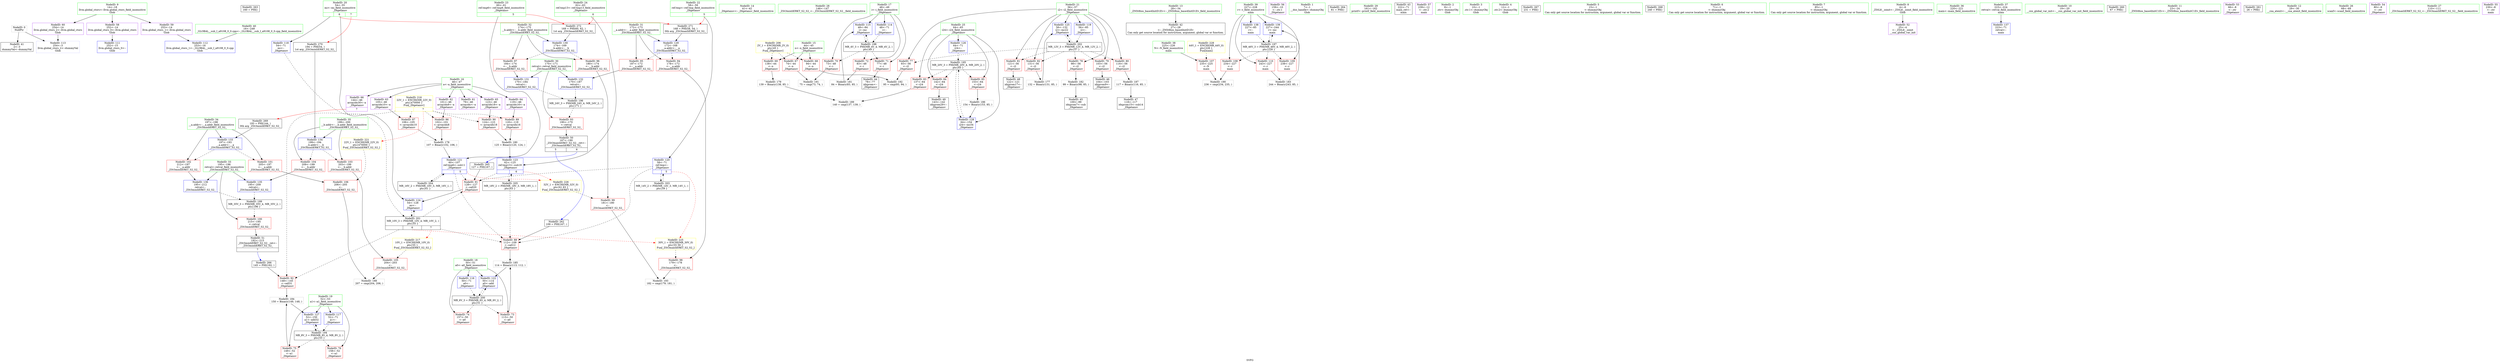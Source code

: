 digraph "SVFG" {
	label="SVFG";

	Node0x563a0b6a2120 [shape=record,color=grey,label="{NodeID: 0\nNullPtr}"];
	Node0x563a0b6a2120 -> Node0x563a0b6bb020[style=solid];
	Node0x563a0b6a2120 -> Node0x563a0b6bc460[style=solid];
	Node0x563a0b6e0ec0 [shape=record,color=black,label="{NodeID: 263\n160 = PHI()\n}"];
	Node0x563a0b6c4850 [shape=record,color=grey,label="{NodeID: 180\n125 = Binary(120, 124, )\n}"];
	Node0x563a0b6c4850 -> Node0x563a0b6c1480[style=solid];
	Node0x563a0b6bb700 [shape=record,color=red,label="{NodeID: 97\n184\<--174\n\<--__b.addr\n_ZSt3maxIiERKT_S2_S2_\n}"];
	Node0x563a0b6bb700 -> Node0x563a0b6c1b00[style=solid];
	Node0x563a0b6b98e0 [shape=record,color=green,label="{NodeID: 14\n41\<--42\n_Z6getansv\<--_Z6getansv_field_insensitive\n}"];
	Node0x563a0b6cd440 [shape=record,color=black,label="{NodeID: 194\nMR_8V_3 = PHI(MR_8V_4, MR_8V_2, )\npts\{53 \}\n}"];
	Node0x563a0b6cd440 -> Node0x563a0b6bdcd0[style=dashed];
	Node0x563a0b6cd440 -> Node0x563a0b6bdda0[style=dashed];
	Node0x563a0b6cd440 -> Node0x563a0b6c17c0[style=dashed];
	Node0x563a0b6bc260 [shape=record,color=blue,label="{NodeID: 111\n252\<--15\nllvm.global_ctors_0\<--\nGlob }"];
	Node0x563a0b6ba4d0 [shape=record,color=green,label="{NodeID: 28\n146\<--147\n_ZSt3minIiERKT_S2_S2_\<--_ZSt3minIiERKT_S2_S2__field_insensitive\n}"];
	Node0x563a0b6c1620 [shape=record,color=blue,label="{NodeID: 125\n56\<--132\ni2\<--inc22\n_Z6getansv\n}"];
	Node0x563a0b6c1620 -> Node0x563a0b6cfc40[style=dashed];
	Node0x563a0b6bb120 [shape=record,color=black,label="{NodeID: 42\n27\<--28\n\<--_ZNSt8ios_base4InitD1Ev\nCan only get source location for instruction, argument, global var or function.}"];
	Node0x563a0b6c2180 [shape=record,color=blue,label="{NodeID: 139\n227\<--244\nr\<--inc\nmain\n}"];
	Node0x563a0b6c2180 -> Node0x563a0b6ce340[style=dashed];
	Node0x563a0b6bccd0 [shape=record,color=purple,label="{NodeID: 56\n159\<--10\n\<--.str.1\n_Z6getansv\n}"];
	Node0x563a0b6bd8c0 [shape=record,color=red,label="{NodeID: 70\n73\<--48\n\<--i\n_Z6getansv\n}"];
	Node0x563a0b6bd8c0 -> Node0x563a0b6c58d0[style=solid];
	Node0x563a0b6be420 [shape=record,color=red,label="{NodeID: 84\n142\<--64\n\<--i24\n_Z6getansv\n}"];
	Node0x563a0b6be420 -> Node0x563a0b6bc720[style=solid];
	Node0x563a0b6b8940 [shape=record,color=green,label="{NodeID: 1\n7\<--1\n__dso_handle\<--dummyObj\nGlob }"];
	Node0x563a0b6e0f90 [shape=record,color=black,label="{NodeID: 264\n81 = PHI()\n}"];
	Node0x563a0b6c49d0 [shape=record,color=grey,label="{NodeID: 181\n84 = Binary(83, 85, )\n}"];
	Node0x563a0b6c49d0 -> Node0x563a0b6c0e00[style=solid];
	Node0x563a0b6bb7d0 [shape=record,color=red,label="{NodeID: 98\n179\<--178\n\<--\n_ZSt3maxIiERKT_S2_S2_\n}"];
	Node0x563a0b6bb7d0 -> Node0x563a0b6bf020[style=solid];
	Node0x563a0b6b99e0 [shape=record,color=green,label="{NodeID: 15\n44\<--45\nn\<--n_field_insensitive\n_Z6getansv\n}"];
	Node0x563a0b6b99e0 -> Node0x563a0b6bd650[style=solid];
	Node0x563a0b6b99e0 -> Node0x563a0b6bd720[style=solid];
	Node0x563a0b6b99e0 -> Node0x563a0b6bd7f0[style=solid];
	Node0x563a0b6cd940 [shape=record,color=black,label="{NodeID: 195\nMR_20V_3 = PHI(MR_20V_4, MR_20V_2, )\npts\{65 \}\n}"];
	Node0x563a0b6cd940 -> Node0x563a0b6be350[style=dashed];
	Node0x563a0b6cd940 -> Node0x563a0b6be420[style=dashed];
	Node0x563a0b6cd940 -> Node0x563a0b6be4f0[style=dashed];
	Node0x563a0b6cd940 -> Node0x563a0b6c1890[style=dashed];
	Node0x563a0b6bc360 [shape=record,color=blue,label="{NodeID: 112\n253\<--16\nllvm.global_ctors_1\<--_GLOBAL__sub_I_a9108_0_0.cpp\nGlob }"];
	Node0x563a0b6ba5d0 [shape=record,color=green,label="{NodeID: 29\n161\<--162\nprintf\<--printf_field_insensitive\n}"];
	Node0x563a0b6c16f0 [shape=record,color=blue,label="{NodeID: 126\n64\<--71\ni24\<--\n_Z6getansv\n}"];
	Node0x563a0b6c16f0 -> Node0x563a0b6cd940[style=dashed];
	Node0x563a0b6bb220 [shape=record,color=black,label="{NodeID: 43\n222\<--71\nmain_ret\<--\nmain\n}"];
	Node0x563a0b6bcda0 [shape=record,color=purple,label="{NodeID: 57\n239\<--12\n\<--.str.2\nmain\n}"];
	Node0x563a0b6bd990 [shape=record,color=red,label="{NodeID: 71\n77\<--48\n\<--i\n_Z6getansv\n}"];
	Node0x563a0b6bd990 -> Node0x563a0b6bb2f0[style=solid];
	Node0x563a0b6be4f0 [shape=record,color=red,label="{NodeID: 85\n153\<--64\n\<--i24\n_Z6getansv\n}"];
	Node0x563a0b6be4f0 -> Node0x563a0b6c5150[style=solid];
	Node0x563a0b6b89d0 [shape=record,color=green,label="{NodeID: 2\n8\<--1\n.str\<--dummyObj\nGlob }"];
	Node0x563a0b6e1060 [shape=record,color=black,label="{NodeID: 265\n127 = PHI(167, )\n}"];
	Node0x563a0b6e1060 -> Node0x563a0b6be9d0[style=solid];
	Node0x563a0b6c4b50 [shape=record,color=grey,label="{NodeID: 182\n99 = Binary(98, 85, )\n}"];
	Node0x563a0b6c4b50 -> Node0x563a0b6bb3c0[style=solid];
	Node0x563a0b6bb8a0 [shape=record,color=red,label="{NodeID: 99\n181\<--180\n\<--\n_ZSt3maxIiERKT_S2_S2_\n}"];
	Node0x563a0b6bb8a0 -> Node0x563a0b6bf020[style=solid];
	Node0x563a0b6b9ab0 [shape=record,color=green,label="{NodeID: 16\n46\<--47\na\<--a_field_insensitive\n_Z6getansv\n}"];
	Node0x563a0b6b9ab0 -> Node0x563a0b6bd170[style=solid];
	Node0x563a0b6b9ab0 -> Node0x563a0b6bd240[style=solid];
	Node0x563a0b6b9ab0 -> Node0x563a0b6bd310[style=solid];
	Node0x563a0b6b9ab0 -> Node0x563a0b6bd3e0[style=solid];
	Node0x563a0b6b9ab0 -> Node0x563a0b6bd4b0[style=solid];
	Node0x563a0b6b9ab0 -> Node0x563a0b6bd580[style=solid];
	Node0x563a0b6cde40 [shape=record,color=black,label="{NodeID: 196\nMR_24V_3 = PHI(MR_24V_4, MR_24V_2, )\npts\{171 \}\n}"];
	Node0x563a0b6cde40 -> Node0x563a0b6beb70[style=dashed];
	Node0x563a0b6bc460 [shape=record,color=blue, style = dotted,label="{NodeID: 113\n254\<--3\nllvm.global_ctors_2\<--dummyVal\nGlob }"];
	Node0x563a0b6ba6d0 [shape=record,color=green,label="{NodeID: 30\n170\<--171\nretval\<--retval_field_insensitive\n_ZSt3maxIiERKT_S2_S2_\n}"];
	Node0x563a0b6ba6d0 -> Node0x563a0b6beb70[style=solid];
	Node0x563a0b6ba6d0 -> Node0x563a0b6c1b00[style=solid];
	Node0x563a0b6ba6d0 -> Node0x563a0b6c1bd0[style=solid];
	Node0x563a0b6c17c0 [shape=record,color=blue,label="{NodeID: 127\n52\<--150\na1\<--add32\n_Z6getansv\n}"];
	Node0x563a0b6c17c0 -> Node0x563a0b6cd440[style=dashed];
	Node0x563a0b6bb2f0 [shape=record,color=black,label="{NodeID: 44\n78\<--77\nidxprom\<--\n_Z6getansv\n}"];
	Node0x563a0b6bce70 [shape=record,color=purple,label="{NodeID: 58\n252\<--14\nllvm.global_ctors_0\<--llvm.global_ctors\nGlob }"];
	Node0x563a0b6bce70 -> Node0x563a0b6bc260[style=solid];
	Node0x563a0b6bda60 [shape=record,color=red,label="{NodeID: 72\n83\<--48\n\<--i\n_Z6getansv\n}"];
	Node0x563a0b6bda60 -> Node0x563a0b6c49d0[style=solid];
	Node0x563a0b6be5c0 [shape=record,color=red,label="{NodeID: 86\n102\<--101\n\<--arrayidx8\n_Z6getansv\n}"];
	Node0x563a0b6be5c0 -> Node0x563a0b6c4550[style=solid];
	Node0x563a0b6b8a60 [shape=record,color=green,label="{NodeID: 3\n10\<--1\n.str.1\<--dummyObj\nGlob }"];
	Node0x563a0b6e11c0 [shape=record,color=black,label="{NodeID: 266\n145 = PHI(192, )\n}"];
	Node0x563a0b6e11c0 -> Node0x563a0b6beaa0[style=solid];
	Node0x563a0b6c4cd0 [shape=record,color=grey,label="{NodeID: 183\n244 = Binary(243, 85, )\n}"];
	Node0x563a0b6c4cd0 -> Node0x563a0b6c2180[style=solid];
	Node0x563a0b6bb970 [shape=record,color=red,label="{NodeID: 100\n215\<--195\n\<--retval\n_ZSt3minIiERKT_S2_S2_\n}"];
	Node0x563a0b6bb970 -> Node0x563a0b6bc8c0[style=solid];
	Node0x563a0b6b9b80 [shape=record,color=green,label="{NodeID: 17\n48\<--49\ni\<--i_field_insensitive\n_Z6getansv\n}"];
	Node0x563a0b6b9b80 -> Node0x563a0b6bd8c0[style=solid];
	Node0x563a0b6b9b80 -> Node0x563a0b6bd990[style=solid];
	Node0x563a0b6b9b80 -> Node0x563a0b6bda60[style=solid];
	Node0x563a0b6b9b80 -> Node0x563a0b6bc560[style=solid];
	Node0x563a0b6b9b80 -> Node0x563a0b6c0e00[style=solid];
	Node0x563a0b6ce340 [shape=record,color=black,label="{NodeID: 197\nMR_46V_3 = PHI(MR_46V_4, MR_46V_2, )\npts\{228 \}\n}"];
	Node0x563a0b6ce340 -> Node0x563a0b6bbff0[style=dashed];
	Node0x563a0b6ce340 -> Node0x563a0b6bc0c0[style=dashed];
	Node0x563a0b6ce340 -> Node0x563a0b6bc190[style=dashed];
	Node0x563a0b6ce340 -> Node0x563a0b6c2180[style=dashed];
	Node0x563a0b6bc560 [shape=record,color=blue,label="{NodeID: 114\n48\<--71\ni\<--\n_Z6getansv\n}"];
	Node0x563a0b6bc560 -> Node0x563a0b6ce840[style=dashed];
	Node0x563a0b6ba7a0 [shape=record,color=green,label="{NodeID: 31\n172\<--173\n__a.addr\<--__a.addr_field_insensitive\n_ZSt3maxIiERKT_S2_S2_\n}"];
	Node0x563a0b6ba7a0 -> Node0x563a0b6bec40[style=solid];
	Node0x563a0b6ba7a0 -> Node0x563a0b6bed10[style=solid];
	Node0x563a0b6ba7a0 -> Node0x563a0b6c1960[style=solid];
	Node0x563a0b6c1890 [shape=record,color=blue,label="{NodeID: 128\n64\<--154\ni24\<--inc34\n_Z6getansv\n}"];
	Node0x563a0b6c1890 -> Node0x563a0b6cd940[style=dashed];
	Node0x563a0b6bb3c0 [shape=record,color=black,label="{NodeID: 45\n100\<--99\nidxprom7\<--sub\n_Z6getansv\n}"];
	Node0x563a0b6d3390 [shape=record,color=yellow,style=double,label="{NodeID: 225\n30V_1 = ENCHI(MR_30V_0)\npts\{55 59 \}\nFun[_ZSt3maxIiERKT_S2_S2_]}"];
	Node0x563a0b6d3390 -> Node0x563a0b6bb7d0[style=dashed];
	Node0x563a0b6bcf70 [shape=record,color=purple,label="{NodeID: 59\n253\<--14\nllvm.global_ctors_1\<--llvm.global_ctors\nGlob }"];
	Node0x563a0b6bcf70 -> Node0x563a0b6bc360[style=solid];
	Node0x563a0b6bdb30 [shape=record,color=red,label="{NodeID: 73\n113\<--50\n\<--a0\n_Z6getansv\n}"];
	Node0x563a0b6bdb30 -> Node0x563a0b6c4fd0[style=solid];
	Node0x563a0b6be690 [shape=record,color=red,label="{NodeID: 87\n106\<--105\n\<--arrayidx10\n_Z6getansv\n}"];
	Node0x563a0b6be690 -> Node0x563a0b6c4550[style=solid];
	Node0x563a0b6b8af0 [shape=record,color=green,label="{NodeID: 4\n12\<--1\n.str.2\<--dummyObj\nGlob }"];
	Node0x563a0b6e1300 [shape=record,color=black,label="{NodeID: 267\n231 = PHI()\n}"];
	Node0x563a0b6c4e50 [shape=record,color=grey,label="{NodeID: 184\n150 = Binary(149, 148, )\n}"];
	Node0x563a0b6c4e50 -> Node0x563a0b6c17c0[style=solid];
	Node0x563a0b6bba40 [shape=record,color=red,label="{NodeID: 101\n205\<--197\n\<--__a.addr\n_ZSt3minIiERKT_S2_S2_\n}"];
	Node0x563a0b6bba40 -> Node0x563a0b6bbe50[style=solid];
	Node0x563a0b6b9c50 [shape=record,color=green,label="{NodeID: 18\n50\<--51\na0\<--a0_field_insensitive\n_Z6getansv\n}"];
	Node0x563a0b6b9c50 -> Node0x563a0b6bdb30[style=solid];
	Node0x563a0b6b9c50 -> Node0x563a0b6bdc00[style=solid];
	Node0x563a0b6b9c50 -> Node0x563a0b6c0ed0[style=solid];
	Node0x563a0b6b9c50 -> Node0x563a0b6c13b0[style=solid];
	Node0x563a0b6ce840 [shape=record,color=black,label="{NodeID: 198\nMR_4V_3 = PHI(MR_4V_4, MR_4V_2, )\npts\{49 \}\n}"];
	Node0x563a0b6ce840 -> Node0x563a0b6bd8c0[style=dashed];
	Node0x563a0b6ce840 -> Node0x563a0b6bd990[style=dashed];
	Node0x563a0b6ce840 -> Node0x563a0b6bda60[style=dashed];
	Node0x563a0b6ce840 -> Node0x563a0b6c0e00[style=dashed];
	Node0x563a0b6c0e00 [shape=record,color=blue,label="{NodeID: 115\n48\<--84\ni\<--inc\n_Z6getansv\n}"];
	Node0x563a0b6c0e00 -> Node0x563a0b6ce840[style=dashed];
	Node0x563a0b6ba870 [shape=record,color=green,label="{NodeID: 32\n174\<--175\n__b.addr\<--__b.addr_field_insensitive\n_ZSt3maxIiERKT_S2_S2_\n}"];
	Node0x563a0b6ba870 -> Node0x563a0b6bb630[style=solid];
	Node0x563a0b6ba870 -> Node0x563a0b6bb700[style=solid];
	Node0x563a0b6ba870 -> Node0x563a0b6c1a30[style=solid];
	Node0x563a0b6c1960 [shape=record,color=blue,label="{NodeID: 129\n172\<--168\n__a.addr\<--__a\n_ZSt3maxIiERKT_S2_S2_\n}"];
	Node0x563a0b6c1960 -> Node0x563a0b6bec40[style=dashed];
	Node0x563a0b6c1960 -> Node0x563a0b6bed10[style=dashed];
	Node0x563a0b6bb490 [shape=record,color=black,label="{NodeID: 46\n104\<--103\nidxprom9\<--\n_Z6getansv\n}"];
	Node0x563a0b6d3470 [shape=record,color=yellow,style=double,label="{NodeID: 226\n32V_1 = ENCHI(MR_32V_0)\npts\{61 63 \}\nFun[_ZSt3maxIiERKT_S2_S2_]}"];
	Node0x563a0b6d3470 -> Node0x563a0b6bb8a0[style=dashed];
	Node0x563a0b6bd070 [shape=record,color=purple,label="{NodeID: 60\n254\<--14\nllvm.global_ctors_2\<--llvm.global_ctors\nGlob }"];
	Node0x563a0b6bd070 -> Node0x563a0b6bc460[style=solid];
	Node0x563a0b6bdc00 [shape=record,color=red,label="{NodeID: 74\n157\<--50\n\<--a0\n_Z6getansv\n}"];
	Node0x563a0b6be760 [shape=record,color=red,label="{NodeID: 88\n112\<--109\n\<--call12\n_Z6getansv\n}"];
	Node0x563a0b6be760 -> Node0x563a0b6c4fd0[style=solid];
	Node0x563a0b6b9330 [shape=record,color=green,label="{NodeID: 5\n15\<--1\n\<--dummyObj\nCan only get source location for instruction, argument, global var or function.}"];
	Node0x563a0b6e13d0 [shape=record,color=black,label="{NodeID: 268\n240 = PHI()\n}"];
	Node0x563a0b6c4fd0 [shape=record,color=grey,label="{NodeID: 185\n114 = Binary(113, 112, )\n}"];
	Node0x563a0b6c4fd0 -> Node0x563a0b6c13b0[style=solid];
	Node0x563a0b6bbb10 [shape=record,color=red,label="{NodeID: 102\n212\<--197\n\<--__a.addr\n_ZSt3minIiERKT_S2_S2_\n}"];
	Node0x563a0b6bbb10 -> Node0x563a0b6c1f10[style=solid];
	Node0x563a0b6b9d20 [shape=record,color=green,label="{NodeID: 19\n52\<--53\na1\<--a1_field_insensitive\n_Z6getansv\n}"];
	Node0x563a0b6b9d20 -> Node0x563a0b6bdcd0[style=solid];
	Node0x563a0b6b9d20 -> Node0x563a0b6bdda0[style=solid];
	Node0x563a0b6b9d20 -> Node0x563a0b6c0fa0[style=solid];
	Node0x563a0b6b9d20 -> Node0x563a0b6c17c0[style=solid];
	Node0x563a0b6ced40 [shape=record,color=black,label="{NodeID: 199\nMR_35V_3 = PHI(MR_35V_4, MR_35V_2, )\npts\{196 \}\n}"];
	Node0x563a0b6ced40 -> Node0x563a0b6bb970[style=dashed];
	Node0x563a0b6c0ed0 [shape=record,color=blue,label="{NodeID: 116\n50\<--71\na0\<--\n_Z6getansv\n}"];
	Node0x563a0b6c0ed0 -> Node0x563a0b6cf240[style=dashed];
	Node0x563a0b6ba940 [shape=record,color=green,label="{NodeID: 33\n195\<--196\nretval\<--retval_field_insensitive\n_ZSt3minIiERKT_S2_S2_\n}"];
	Node0x563a0b6ba940 -> Node0x563a0b6bb970[style=solid];
	Node0x563a0b6ba940 -> Node0x563a0b6c1e40[style=solid];
	Node0x563a0b6ba940 -> Node0x563a0b6c1f10[style=solid];
	Node0x563a0b6c1a30 [shape=record,color=blue,label="{NodeID: 130\n174\<--169\n__b.addr\<--__b\n_ZSt3maxIiERKT_S2_S2_\n}"];
	Node0x563a0b6c1a30 -> Node0x563a0b6bb630[style=dashed];
	Node0x563a0b6c1a30 -> Node0x563a0b6bb700[style=dashed];
	Node0x563a0b6bb560 [shape=record,color=black,label="{NodeID: 47\n118\<--117\nidxprom15\<--sub14\n_Z6getansv\n}"];
	Node0x563a0b6bd170 [shape=record,color=purple,label="{NodeID: 61\n79\<--46\narrayidx\<--a\n_Z6getansv\n}"];
	Node0x563a0b6bdcd0 [shape=record,color=red,label="{NodeID: 75\n149\<--52\n\<--a1\n_Z6getansv\n}"];
	Node0x563a0b6bdcd0 -> Node0x563a0b6c4e50[style=solid];
	Node0x563a0b6be830 [shape=record,color=red,label="{NodeID: 89\n120\<--119\n\<--arrayidx16\n_Z6getansv\n}"];
	Node0x563a0b6be830 -> Node0x563a0b6c4850[style=solid];
	Node0x563a0b6b93c0 [shape=record,color=green,label="{NodeID: 6\n71\<--1\n\<--dummyObj\nCan only get source location for instruction, argument, global var or function.}"];
	Node0x563a0b6e14a0 [shape=record,color=black,label="{NodeID: 269\n193 = PHI(144, )\n0th arg _ZSt3minIiERKT_S2_S2_ }"];
	Node0x563a0b6e14a0 -> Node0x563a0b6c1ca0[style=solid];
	Node0x563a0b6c5150 [shape=record,color=grey,label="{NodeID: 186\n154 = Binary(153, 85, )\n}"];
	Node0x563a0b6c5150 -> Node0x563a0b6c1890[style=solid];
	Node0x563a0b6bbbe0 [shape=record,color=red,label="{NodeID: 103\n203\<--199\n\<--__b.addr\n_ZSt3minIiERKT_S2_S2_\n}"];
	Node0x563a0b6bbbe0 -> Node0x563a0b6bbd80[style=solid];
	Node0x563a0b6b9df0 [shape=record,color=green,label="{NodeID: 20\n54\<--55\nmi\<--mi_field_insensitive\n_Z6getansv\n|{|<s2>6|<s3>7}}"];
	Node0x563a0b6b9df0 -> Node0x563a0b6c1070[style=solid];
	Node0x563a0b6b9df0 -> Node0x563a0b6c1550[style=solid];
	Node0x563a0b6b9df0:s2 -> Node0x563a0b6e1780[style=solid,color=red];
	Node0x563a0b6b9df0:s3 -> Node0x563a0b6e1640[style=solid,color=red];
	Node0x563a0b6cf240 [shape=record,color=black,label="{NodeID: 200\nMR_6V_3 = PHI(MR_6V_4, MR_6V_2, )\npts\{51 \}\n}"];
	Node0x563a0b6cf240 -> Node0x563a0b6bdb30[style=dashed];
	Node0x563a0b6cf240 -> Node0x563a0b6bdc00[style=dashed];
	Node0x563a0b6cf240 -> Node0x563a0b6c13b0[style=dashed];
	Node0x563a0b6c0fa0 [shape=record,color=blue,label="{NodeID: 117\n52\<--71\na1\<--\n_Z6getansv\n}"];
	Node0x563a0b6c0fa0 -> Node0x563a0b6cd440[style=dashed];
	Node0x563a0b6baa10 [shape=record,color=green,label="{NodeID: 34\n197\<--198\n__a.addr\<--__a.addr_field_insensitive\n_ZSt3minIiERKT_S2_S2_\n}"];
	Node0x563a0b6baa10 -> Node0x563a0b6bba40[style=solid];
	Node0x563a0b6baa10 -> Node0x563a0b6bbb10[style=solid];
	Node0x563a0b6baa10 -> Node0x563a0b6c1ca0[style=solid];
	Node0x563a0b6c1b00 [shape=record,color=blue,label="{NodeID: 131\n170\<--184\nretval\<--\n_ZSt3maxIiERKT_S2_S2_\n}"];
	Node0x563a0b6c1b00 -> Node0x563a0b6cde40[style=dashed];
	Node0x563a0b6bc650 [shape=record,color=black,label="{NodeID: 48\n122\<--121\nidxprom17\<--\n_Z6getansv\n}"];
	Node0x563a0b6d3660 [shape=record,color=yellow,style=double,label="{NodeID: 228\n44V_1 = ENCHI(MR_44V_0)\npts\{226 \}\nFun[main]}"];
	Node0x563a0b6d3660 -> Node0x563a0b6bbf20[style=dashed];
	Node0x563a0b6bd240 [shape=record,color=purple,label="{NodeID: 62\n101\<--46\narrayidx8\<--a\n_Z6getansv\n}"];
	Node0x563a0b6bd240 -> Node0x563a0b6be5c0[style=solid];
	Node0x563a0b6bdda0 [shape=record,color=red,label="{NodeID: 76\n158\<--52\n\<--a1\n_Z6getansv\n}"];
	Node0x563a0b6be900 [shape=record,color=red,label="{NodeID: 90\n124\<--123\n\<--arrayidx18\n_Z6getansv\n}"];
	Node0x563a0b6be900 -> Node0x563a0b6c4850[style=solid];
	Node0x563a0b6b9450 [shape=record,color=green,label="{NodeID: 7\n85\<--1\n\<--dummyObj\nCan only get source location for instruction, argument, global var or function.}"];
	Node0x563a0b6e1640 [shape=record,color=black,label="{NodeID: 270\n194 = PHI(54, )\n1st arg _ZSt3minIiERKT_S2_S2_ }"];
	Node0x563a0b6e1640 -> Node0x563a0b6c1d70[style=solid];
	Node0x563a0b6c52d0 [shape=record,color=grey,label="{NodeID: 187\n117 = Binary(116, 85, )\n}"];
	Node0x563a0b6c52d0 -> Node0x563a0b6bb560[style=solid];
	Node0x563a0b6bbcb0 [shape=record,color=red,label="{NodeID: 104\n209\<--199\n\<--__b.addr\n_ZSt3minIiERKT_S2_S2_\n}"];
	Node0x563a0b6bbcb0 -> Node0x563a0b6c1e40[style=solid];
	Node0x563a0b6b9ec0 [shape=record,color=green,label="{NodeID: 21\n56\<--57\ni2\<--i2_field_insensitive\n_Z6getansv\n}"];
	Node0x563a0b6b9ec0 -> Node0x563a0b6bde70[style=solid];
	Node0x563a0b6b9ec0 -> Node0x563a0b6bdf40[style=solid];
	Node0x563a0b6b9ec0 -> Node0x563a0b6be010[style=solid];
	Node0x563a0b6b9ec0 -> Node0x563a0b6be0e0[style=solid];
	Node0x563a0b6b9ec0 -> Node0x563a0b6be1b0[style=solid];
	Node0x563a0b6b9ec0 -> Node0x563a0b6be280[style=solid];
	Node0x563a0b6b9ec0 -> Node0x563a0b6c1140[style=solid];
	Node0x563a0b6b9ec0 -> Node0x563a0b6c1620[style=solid];
	Node0x563a0b6cf740 [shape=record,color=black,label="{NodeID: 201\nMR_10V_3 = PHI(MR_10V_4, MR_10V_2, )\npts\{55 \}\n|{|<s4>6|<s5>7}}"];
	Node0x563a0b6cf740 -> Node0x563a0b6be760[style=dashed];
	Node0x563a0b6cf740 -> Node0x563a0b6be9d0[style=dashed];
	Node0x563a0b6cf740 -> Node0x563a0b6beaa0[style=dashed];
	Node0x563a0b6cf740 -> Node0x563a0b6c1550[style=dashed];
	Node0x563a0b6cf740:s4 -> Node0x563a0b6d3390[style=dashed,color=red];
	Node0x563a0b6cf740:s5 -> Node0x563a0b6d2c30[style=dashed,color=red];
	Node0x563a0b6c1070 [shape=record,color=blue,label="{NodeID: 118\n54\<--71\nmi\<--\n_Z6getansv\n}"];
	Node0x563a0b6c1070 -> Node0x563a0b6cf740[style=dashed];
	Node0x563a0b6baae0 [shape=record,color=green,label="{NodeID: 35\n199\<--200\n__b.addr\<--__b.addr_field_insensitive\n_ZSt3minIiERKT_S2_S2_\n}"];
	Node0x563a0b6baae0 -> Node0x563a0b6bbbe0[style=solid];
	Node0x563a0b6baae0 -> Node0x563a0b6bbcb0[style=solid];
	Node0x563a0b6baae0 -> Node0x563a0b6c1d70[style=solid];
	Node0x563a0b6c1bd0 [shape=record,color=blue,label="{NodeID: 132\n170\<--187\nretval\<--\n_ZSt3maxIiERKT_S2_S2_\n}"];
	Node0x563a0b6c1bd0 -> Node0x563a0b6cde40[style=dashed];
	Node0x563a0b6bc720 [shape=record,color=black,label="{NodeID: 49\n143\<--142\nidxprom29\<--\n_Z6getansv\n}"];
	Node0x563a0b6bd310 [shape=record,color=purple,label="{NodeID: 63\n105\<--46\narrayidx10\<--a\n_Z6getansv\n}"];
	Node0x563a0b6bd310 -> Node0x563a0b6be690[style=solid];
	Node0x563a0b6bde70 [shape=record,color=red,label="{NodeID: 77\n93\<--56\n\<--i2\n_Z6getansv\n}"];
	Node0x563a0b6bde70 -> Node0x563a0b6beea0[style=solid];
	Node0x563a0b6be9d0 [shape=record,color=red,label="{NodeID: 91\n128\<--127\n\<--call20\n_Z6getansv\n}"];
	Node0x563a0b6be9d0 -> Node0x563a0b6c1550[style=solid];
	Node0x563a0b6b94e0 [shape=record,color=green,label="{NodeID: 8\n4\<--6\n_ZStL8__ioinit\<--_ZStL8__ioinit_field_insensitive\nGlob }"];
	Node0x563a0b6b94e0 -> Node0x563a0b6bc990[style=solid];
	Node0x563a0b6e1780 [shape=record,color=black,label="{NodeID: 271\n168 = PHI(58, 54, )\n0th arg _ZSt3maxIiERKT_S2_S2_ }"];
	Node0x563a0b6e1780 -> Node0x563a0b6c1960[style=solid];
	Node0x563a0b6c5450 [shape=record,color=grey,label="{NodeID: 188\n207 = cmp(204, 206, )\n}"];
	Node0x563a0b6bbd80 [shape=record,color=red,label="{NodeID: 105\n204\<--203\n\<--\n_ZSt3minIiERKT_S2_S2_\n}"];
	Node0x563a0b6bbd80 -> Node0x563a0b6c5450[style=solid];
	Node0x563a0b6b9f90 [shape=record,color=green,label="{NodeID: 22\n58\<--59\nref.tmp\<--ref.tmp_field_insensitive\n_Z6getansv\n|{|<s1>5}}"];
	Node0x563a0b6b9f90 -> Node0x563a0b6c1210[style=solid];
	Node0x563a0b6b9f90:s1 -> Node0x563a0b6e1780[style=solid,color=red];
	Node0x563a0b6cfc40 [shape=record,color=black,label="{NodeID: 202\nMR_12V_3 = PHI(MR_12V_4, MR_12V_2, )\npts\{57 \}\n}"];
	Node0x563a0b6cfc40 -> Node0x563a0b6bde70[style=dashed];
	Node0x563a0b6cfc40 -> Node0x563a0b6bdf40[style=dashed];
	Node0x563a0b6cfc40 -> Node0x563a0b6be010[style=dashed];
	Node0x563a0b6cfc40 -> Node0x563a0b6be0e0[style=dashed];
	Node0x563a0b6cfc40 -> Node0x563a0b6be1b0[style=dashed];
	Node0x563a0b6cfc40 -> Node0x563a0b6be280[style=dashed];
	Node0x563a0b6cfc40 -> Node0x563a0b6c1620[style=dashed];
	Node0x563a0b6c1140 [shape=record,color=blue,label="{NodeID: 119\n56\<--85\ni2\<--\n_Z6getansv\n}"];
	Node0x563a0b6c1140 -> Node0x563a0b6cfc40[style=dashed];
	Node0x563a0b6babb0 [shape=record,color=green,label="{NodeID: 36\n220\<--221\nmain\<--main_field_insensitive\n}"];
	Node0x563a0b6d2b50 [shape=record,color=yellow,style=double,label="{NodeID: 216\n22V_1 = ENCHI(MR_22V_0)\npts\{470000 \}\nFun[_Z6getansv]|{|<s5>7}}"];
	Node0x563a0b6d2b50 -> Node0x563a0b6be5c0[style=dashed];
	Node0x563a0b6d2b50 -> Node0x563a0b6be690[style=dashed];
	Node0x563a0b6d2b50 -> Node0x563a0b6be830[style=dashed];
	Node0x563a0b6d2b50 -> Node0x563a0b6be900[style=dashed];
	Node0x563a0b6d2b50 -> Node0x563a0b6beaa0[style=dashed];
	Node0x563a0b6d2b50:s5 -> Node0x563a0b6d2fe0[style=dashed,color=red];
	Node0x563a0b6c1ca0 [shape=record,color=blue,label="{NodeID: 133\n197\<--193\n__a.addr\<--__a\n_ZSt3minIiERKT_S2_S2_\n}"];
	Node0x563a0b6c1ca0 -> Node0x563a0b6bba40[style=dashed];
	Node0x563a0b6c1ca0 -> Node0x563a0b6bbb10[style=dashed];
	Node0x563a0b6bc7f0 [shape=record,color=black,label="{NodeID: 50\n167\<--190\n_ZSt3maxIiERKT_S2_S2__ret\<--\n_ZSt3maxIiERKT_S2_S2_\n|{<s0>5|<s1>6}}"];
	Node0x563a0b6bc7f0:s0 -> Node0x563a0b6e0cd0[style=solid,color=blue];
	Node0x563a0b6bc7f0:s1 -> Node0x563a0b6e1060[style=solid,color=blue];
	Node0x563a0b6bd3e0 [shape=record,color=purple,label="{NodeID: 64\n119\<--46\narrayidx16\<--a\n_Z6getansv\n}"];
	Node0x563a0b6bd3e0 -> Node0x563a0b6be830[style=solid];
	Node0x563a0b6bdf40 [shape=record,color=red,label="{NodeID: 78\n98\<--56\n\<--i2\n_Z6getansv\n}"];
	Node0x563a0b6bdf40 -> Node0x563a0b6c4b50[style=solid];
	Node0x563a0b6beaa0 [shape=record,color=red,label="{NodeID: 92\n148\<--145\n\<--call31\n_Z6getansv\n}"];
	Node0x563a0b6beaa0 -> Node0x563a0b6c4e50[style=solid];
	Node0x563a0b6b9570 [shape=record,color=green,label="{NodeID: 9\n14\<--18\nllvm.global_ctors\<--llvm.global_ctors_field_insensitive\nGlob }"];
	Node0x563a0b6b9570 -> Node0x563a0b6bce70[style=solid];
	Node0x563a0b6b9570 -> Node0x563a0b6bcf70[style=solid];
	Node0x563a0b6b9570 -> Node0x563a0b6bd070[style=solid];
	Node0x563a0b6e1990 [shape=record,color=black,label="{NodeID: 272\n169 = PHI(60, 62, )\n1st arg _ZSt3maxIiERKT_S2_S2_ }"];
	Node0x563a0b6e1990 -> Node0x563a0b6c1a30[style=solid];
	Node0x563a0b6c55d0 [shape=record,color=grey,label="{NodeID: 189\n140 = cmp(137, 139, )\n}"];
	Node0x563a0b6bbe50 [shape=record,color=red,label="{NodeID: 106\n206\<--205\n\<--\n_ZSt3minIiERKT_S2_S2_\n}"];
	Node0x563a0b6bbe50 -> Node0x563a0b6c5450[style=solid];
	Node0x563a0b6ba060 [shape=record,color=green,label="{NodeID: 23\n60\<--61\nref.tmp6\<--ref.tmp6_field_insensitive\n_Z6getansv\n|{|<s1>5}}"];
	Node0x563a0b6ba060 -> Node0x563a0b6c12e0[style=solid];
	Node0x563a0b6ba060:s1 -> Node0x563a0b6e1990[style=solid,color=red];
	Node0x563a0b6d0140 [shape=record,color=black,label="{NodeID: 203\nMR_14V_2 = PHI(MR_14V_3, MR_14V_1, )\npts\{59 \}\n}"];
	Node0x563a0b6d0140 -> Node0x563a0b6c1210[style=dashed];
	Node0x563a0b6c1210 [shape=record,color=blue,label="{NodeID: 120\n58\<--71\nref.tmp\<--\n_Z6getansv\n|{|<s3>5}}"];
	Node0x563a0b6c1210 -> Node0x563a0b6be760[style=dashed];
	Node0x563a0b6c1210 -> Node0x563a0b6be9d0[style=dashed];
	Node0x563a0b6c1210 -> Node0x563a0b6d0140[style=dashed];
	Node0x563a0b6c1210:s3 -> Node0x563a0b6d3390[style=dashed,color=red];
	Node0x563a0b6bacb0 [shape=record,color=green,label="{NodeID: 37\n223\<--224\nretval\<--retval_field_insensitive\nmain\n}"];
	Node0x563a0b6bacb0 -> Node0x563a0b6c1fe0[style=solid];
	Node0x563a0b6d2c30 [shape=record,color=yellow,style=double,label="{NodeID: 217\n10V_1 = ENCHI(MR_10V_0)\npts\{55 \}\nFun[_ZSt3minIiERKT_S2_S2_]}"];
	Node0x563a0b6d2c30 -> Node0x563a0b6bbd80[style=dashed];
	Node0x563a0b6c1d70 [shape=record,color=blue,label="{NodeID: 134\n199\<--194\n__b.addr\<--__b\n_ZSt3minIiERKT_S2_S2_\n}"];
	Node0x563a0b6c1d70 -> Node0x563a0b6bbbe0[style=dashed];
	Node0x563a0b6c1d70 -> Node0x563a0b6bbcb0[style=dashed];
	Node0x563a0b6bc8c0 [shape=record,color=black,label="{NodeID: 51\n192\<--215\n_ZSt3minIiERKT_S2_S2__ret\<--\n_ZSt3minIiERKT_S2_S2_\n|{<s0>7}}"];
	Node0x563a0b6bc8c0:s0 -> Node0x563a0b6e11c0[style=solid,color=blue];
	Node0x563a0b6bd4b0 [shape=record,color=purple,label="{NodeID: 65\n123\<--46\narrayidx18\<--a\n_Z6getansv\n}"];
	Node0x563a0b6bd4b0 -> Node0x563a0b6be900[style=solid];
	Node0x563a0b6be010 [shape=record,color=red,label="{NodeID: 79\n103\<--56\n\<--i2\n_Z6getansv\n}"];
	Node0x563a0b6be010 -> Node0x563a0b6bb490[style=solid];
	Node0x563a0b6beb70 [shape=record,color=red,label="{NodeID: 93\n190\<--170\n\<--retval\n_ZSt3maxIiERKT_S2_S2_\n}"];
	Node0x563a0b6beb70 -> Node0x563a0b6bc7f0[style=solid];
	Node0x563a0b6b9600 [shape=record,color=green,label="{NodeID: 10\n19\<--20\n__cxx_global_var_init\<--__cxx_global_var_init_field_insensitive\n}"];
	Node0x563a0b6c5750 [shape=record,color=grey,label="{NodeID: 190\n236 = cmp(234, 235, )\n}"];
	Node0x563a0b6bbf20 [shape=record,color=red,label="{NodeID: 107\n235\<--225\n\<--N\nmain\n}"];
	Node0x563a0b6bbf20 -> Node0x563a0b6c5750[style=solid];
	Node0x563a0b6ba130 [shape=record,color=green,label="{NodeID: 24\n62\<--63\nref.tmp13\<--ref.tmp13_field_insensitive\n_Z6getansv\n|{|<s1>6}}"];
	Node0x563a0b6ba130 -> Node0x563a0b6c1480[style=solid];
	Node0x563a0b6ba130:s1 -> Node0x563a0b6e1990[style=solid,color=red];
	Node0x563a0b6d0640 [shape=record,color=black,label="{NodeID: 204\nMR_16V_2 = PHI(MR_16V_3, MR_16V_1, )\npts\{61 \}\n}"];
	Node0x563a0b6d0640 -> Node0x563a0b6c12e0[style=dashed];
	Node0x563a0b6c12e0 [shape=record,color=blue,label="{NodeID: 121\n60\<--107\nref.tmp6\<--sub11\n_Z6getansv\n|{|<s3>5}}"];
	Node0x563a0b6c12e0 -> Node0x563a0b6be760[style=dashed];
	Node0x563a0b6c12e0 -> Node0x563a0b6be9d0[style=dashed];
	Node0x563a0b6c12e0 -> Node0x563a0b6d0640[style=dashed];
	Node0x563a0b6c12e0:s3 -> Node0x563a0b6d3470[style=dashed,color=red];
	Node0x563a0b6bad80 [shape=record,color=green,label="{NodeID: 38\n225\<--226\nN\<--N_field_insensitive\nmain\n}"];
	Node0x563a0b6bad80 -> Node0x563a0b6bbf20[style=solid];
	Node0x563a0b6c1e40 [shape=record,color=blue,label="{NodeID: 135\n195\<--209\nretval\<--\n_ZSt3minIiERKT_S2_S2_\n}"];
	Node0x563a0b6c1e40 -> Node0x563a0b6ced40[style=dashed];
	Node0x563a0b6bc990 [shape=record,color=purple,label="{NodeID: 52\n25\<--4\n\<--_ZStL8__ioinit\n__cxx_global_var_init\n}"];
	Node0x563a0b6bd580 [shape=record,color=purple,label="{NodeID: 66\n144\<--46\narrayidx30\<--a\n_Z6getansv\n|{<s0>7}}"];
	Node0x563a0b6bd580:s0 -> Node0x563a0b6e14a0[style=solid,color=red];
	Node0x563a0b6be0e0 [shape=record,color=red,label="{NodeID: 80\n116\<--56\n\<--i2\n_Z6getansv\n}"];
	Node0x563a0b6be0e0 -> Node0x563a0b6c52d0[style=solid];
	Node0x563a0b487870 [shape=record,color=black,label="{NodeID: 260\n67 = PHI()\n}"];
	Node0x563a0b6c43d0 [shape=record,color=grey,label="{NodeID: 177\n132 = Binary(131, 85, )\n}"];
	Node0x563a0b6c43d0 -> Node0x563a0b6c1620[style=solid];
	Node0x563a0b6bec40 [shape=record,color=red,label="{NodeID: 94\n178\<--172\n\<--__a.addr\n_ZSt3maxIiERKT_S2_S2_\n}"];
	Node0x563a0b6bec40 -> Node0x563a0b6bb7d0[style=solid];
	Node0x563a0b6b9690 [shape=record,color=green,label="{NodeID: 11\n23\<--24\n_ZNSt8ios_base4InitC1Ev\<--_ZNSt8ios_base4InitC1Ev_field_insensitive\n}"];
	Node0x563a0b6c58d0 [shape=record,color=grey,label="{NodeID: 191\n75 = cmp(73, 74, )\n}"];
	Node0x563a0b6bbff0 [shape=record,color=red,label="{NodeID: 108\n234\<--227\n\<--r\nmain\n}"];
	Node0x563a0b6bbff0 -> Node0x563a0b6c5750[style=solid];
	Node0x563a0b6ba200 [shape=record,color=green,label="{NodeID: 25\n64\<--65\ni24\<--i24_field_insensitive\n_Z6getansv\n}"];
	Node0x563a0b6ba200 -> Node0x563a0b6be350[style=solid];
	Node0x563a0b6ba200 -> Node0x563a0b6be420[style=solid];
	Node0x563a0b6ba200 -> Node0x563a0b6be4f0[style=solid];
	Node0x563a0b6ba200 -> Node0x563a0b6c16f0[style=solid];
	Node0x563a0b6ba200 -> Node0x563a0b6c1890[style=solid];
	Node0x563a0b6d0b40 [shape=record,color=black,label="{NodeID: 205\nMR_18V_2 = PHI(MR_18V_3, MR_18V_1, )\npts\{63 \}\n}"];
	Node0x563a0b6d0b40 -> Node0x563a0b6be760[style=dashed];
	Node0x563a0b6d0b40 -> Node0x563a0b6c1480[style=dashed];
	Node0x563a0b6c13b0 [shape=record,color=blue,label="{NodeID: 122\n50\<--114\na0\<--add\n_Z6getansv\n}"];
	Node0x563a0b6c13b0 -> Node0x563a0b6cf240[style=dashed];
	Node0x563a0b6bae50 [shape=record,color=green,label="{NodeID: 39\n227\<--228\nr\<--r_field_insensitive\nmain\n}"];
	Node0x563a0b6bae50 -> Node0x563a0b6bbff0[style=solid];
	Node0x563a0b6bae50 -> Node0x563a0b6bc0c0[style=solid];
	Node0x563a0b6bae50 -> Node0x563a0b6bc190[style=solid];
	Node0x563a0b6bae50 -> Node0x563a0b6c20b0[style=solid];
	Node0x563a0b6bae50 -> Node0x563a0b6c2180[style=solid];
	Node0x563a0b6c1f10 [shape=record,color=blue,label="{NodeID: 136\n195\<--212\nretval\<--\n_ZSt3minIiERKT_S2_S2_\n}"];
	Node0x563a0b6c1f10 -> Node0x563a0b6ced40[style=dashed];
	Node0x563a0b6bca60 [shape=record,color=purple,label="{NodeID: 53\n66\<--8\n\<--.str\n_Z6getansv\n}"];
	Node0x563a0b6bd650 [shape=record,color=red,label="{NodeID: 67\n74\<--44\n\<--n\n_Z6getansv\n}"];
	Node0x563a0b6bd650 -> Node0x563a0b6c58d0[style=solid];
	Node0x563a0b6be1b0 [shape=record,color=red,label="{NodeID: 81\n121\<--56\n\<--i2\n_Z6getansv\n}"];
	Node0x563a0b6be1b0 -> Node0x563a0b6bc650[style=solid];
	Node0x563a0b6e0bd0 [shape=record,color=black,label="{NodeID: 261\n26 = PHI()\n}"];
	Node0x563a0b6c4550 [shape=record,color=grey,label="{NodeID: 178\n107 = Binary(102, 106, )\n}"];
	Node0x563a0b6c4550 -> Node0x563a0b6c12e0[style=solid];
	Node0x563a0b6bed10 [shape=record,color=red,label="{NodeID: 95\n187\<--172\n\<--__a.addr\n_ZSt3maxIiERKT_S2_S2_\n}"];
	Node0x563a0b6bed10 -> Node0x563a0b6c1bd0[style=solid];
	Node0x563a0b6b9720 [shape=record,color=green,label="{NodeID: 12\n29\<--30\n__cxa_atexit\<--__cxa_atexit_field_insensitive\n}"];
	Node0x563a0b6beea0 [shape=record,color=grey,label="{NodeID: 192\n95 = cmp(93, 94, )\n}"];
	Node0x563a0b6bc0c0 [shape=record,color=red,label="{NodeID: 109\n238\<--227\n\<--r\nmain\n}"];
	Node0x563a0b6ba2d0 [shape=record,color=green,label="{NodeID: 26\n68\<--69\nscanf\<--scanf_field_insensitive\n}"];
	Node0x563a0b6d1040 [shape=record,color=yellow,style=double,label="{NodeID: 206\n2V_1 = ENCHI(MR_2V_0)\npts\{45 \}\nFun[_Z6getansv]}"];
	Node0x563a0b6d1040 -> Node0x563a0b6bd650[style=dashed];
	Node0x563a0b6d1040 -> Node0x563a0b6bd720[style=dashed];
	Node0x563a0b6d1040 -> Node0x563a0b6bd7f0[style=dashed];
	Node0x563a0b6c1480 [shape=record,color=blue,label="{NodeID: 123\n62\<--125\nref.tmp13\<--sub19\n_Z6getansv\n|{|<s2>6}}"];
	Node0x563a0b6c1480 -> Node0x563a0b6be9d0[style=dashed];
	Node0x563a0b6c1480 -> Node0x563a0b6d0b40[style=dashed];
	Node0x563a0b6c1480:s2 -> Node0x563a0b6d3470[style=dashed,color=red];
	Node0x563a0b6baf20 [shape=record,color=green,label="{NodeID: 40\n16\<--248\n_GLOBAL__sub_I_a9108_0_0.cpp\<--_GLOBAL__sub_I_a9108_0_0.cpp_field_insensitive\n}"];
	Node0x563a0b6baf20 -> Node0x563a0b6bc360[style=solid];
	Node0x563a0b6c1fe0 [shape=record,color=blue,label="{NodeID: 137\n223\<--71\nretval\<--\nmain\n}"];
	Node0x563a0b6bcb30 [shape=record,color=purple,label="{NodeID: 54\n80\<--8\n\<--.str\n_Z6getansv\n}"];
	Node0x563a0b6bd720 [shape=record,color=red,label="{NodeID: 68\n94\<--44\n\<--n\n_Z6getansv\n}"];
	Node0x563a0b6bd720 -> Node0x563a0b6beea0[style=solid];
	Node0x563a0b6be280 [shape=record,color=red,label="{NodeID: 82\n131\<--56\n\<--i2\n_Z6getansv\n}"];
	Node0x563a0b6be280 -> Node0x563a0b6c43d0[style=solid];
	Node0x563a0b6e0cd0 [shape=record,color=black,label="{NodeID: 262\n109 = PHI(167, )\n}"];
	Node0x563a0b6e0cd0 -> Node0x563a0b6be760[style=solid];
	Node0x563a0b6c46d0 [shape=record,color=grey,label="{NodeID: 179\n139 = Binary(138, 85, )\n}"];
	Node0x563a0b6c46d0 -> Node0x563a0b6c55d0[style=solid];
	Node0x563a0b6bb630 [shape=record,color=red,label="{NodeID: 96\n180\<--174\n\<--__b.addr\n_ZSt3maxIiERKT_S2_S2_\n}"];
	Node0x563a0b6bb630 -> Node0x563a0b6bb8a0[style=solid];
	Node0x563a0b6b97e0 [shape=record,color=green,label="{NodeID: 13\n28\<--34\n_ZNSt8ios_base4InitD1Ev\<--_ZNSt8ios_base4InitD1Ev_field_insensitive\n}"];
	Node0x563a0b6b97e0 -> Node0x563a0b6bb120[style=solid];
	Node0x563a0b6bf020 [shape=record,color=grey,label="{NodeID: 193\n182 = cmp(179, 181, )\n}"];
	Node0x563a0b6bc190 [shape=record,color=red,label="{NodeID: 110\n243\<--227\n\<--r\nmain\n}"];
	Node0x563a0b6bc190 -> Node0x563a0b6c4cd0[style=solid];
	Node0x563a0b6ba3d0 [shape=record,color=green,label="{NodeID: 27\n110\<--111\n_ZSt3maxIiERKT_S2_S2_\<--_ZSt3maxIiERKT_S2_S2__field_insensitive\n}"];
	Node0x563a0b6c1550 [shape=record,color=blue,label="{NodeID: 124\n54\<--128\nmi\<--\n_Z6getansv\n}"];
	Node0x563a0b6c1550 -> Node0x563a0b6cf740[style=dashed];
	Node0x563a0b6bb020 [shape=record,color=black,label="{NodeID: 41\n2\<--3\ndummyVal\<--dummyVal\n}"];
	Node0x563a0b6d2fe0 [shape=record,color=yellow,style=double,label="{NodeID: 221\n22V_1 = ENCHI(MR_22V_0)\npts\{470000 \}\nFun[_ZSt3minIiERKT_S2_S2_]}"];
	Node0x563a0b6d2fe0 -> Node0x563a0b6bbe50[style=dashed];
	Node0x563a0b6c20b0 [shape=record,color=blue,label="{NodeID: 138\n227\<--85\nr\<--\nmain\n}"];
	Node0x563a0b6c20b0 -> Node0x563a0b6ce340[style=dashed];
	Node0x563a0b6bcc00 [shape=record,color=purple,label="{NodeID: 55\n230\<--8\n\<--.str\nmain\n}"];
	Node0x563a0b6bd7f0 [shape=record,color=red,label="{NodeID: 69\n138\<--44\n\<--n\n_Z6getansv\n}"];
	Node0x563a0b6bd7f0 -> Node0x563a0b6c46d0[style=solid];
	Node0x563a0b6be350 [shape=record,color=red,label="{NodeID: 83\n137\<--64\n\<--i24\n_Z6getansv\n}"];
	Node0x563a0b6be350 -> Node0x563a0b6c55d0[style=solid];
}

